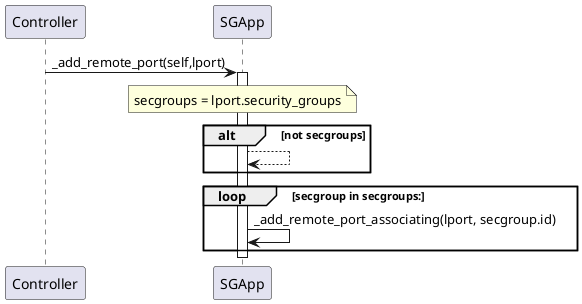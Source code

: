 @startuml logical port remote bind
Controller->SGApp:_add_remote_port(self,lport)
activate SGApp
note over SGApp
    secgroups = lport.security_groups
end note
alt not secgroups
    SGApp-->SGApp
end
loop secgroup in secgroups:
    SGApp->SGApp:_add_remote_port_associating(lport, secgroup.id)
end

deactivate
@enduml